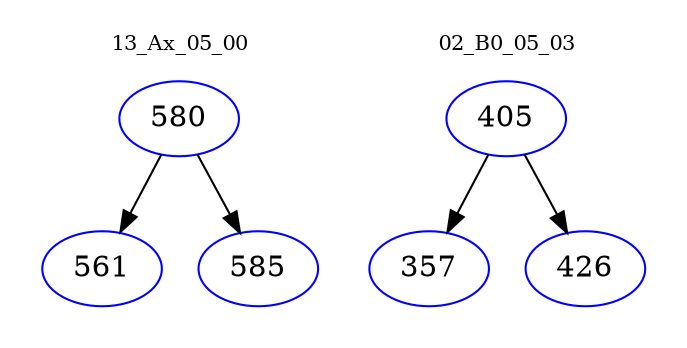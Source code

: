 digraph{
subgraph cluster_0 {
color = white
label = "13_Ax_05_00";
fontsize=10;
T0_580 [label="580", color="blue"]
T0_580 -> T0_561 [color="black"]
T0_561 [label="561", color="blue"]
T0_580 -> T0_585 [color="black"]
T0_585 [label="585", color="blue"]
}
subgraph cluster_1 {
color = white
label = "02_B0_05_03";
fontsize=10;
T1_405 [label="405", color="blue"]
T1_405 -> T1_357 [color="black"]
T1_357 [label="357", color="blue"]
T1_405 -> T1_426 [color="black"]
T1_426 [label="426", color="blue"]
}
}
